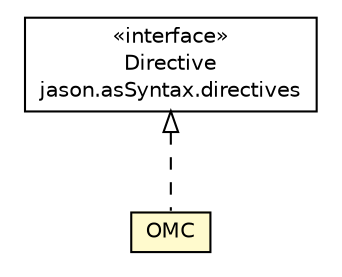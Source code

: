 #!/usr/local/bin/dot
#
# Class diagram 
# Generated by UMLGraph version R5_6_6-1-g9240c4 (http://www.umlgraph.org/)
#

digraph G {
	edge [fontname="Helvetica",fontsize=10,labelfontname="Helvetica",labelfontsize=10];
	node [fontname="Helvetica",fontsize=10,shape=plaintext];
	nodesep=0.25;
	ranksep=0.5;
	// jason.asSyntax.directives.Directive
	c36861 [label=<<table title="jason.asSyntax.directives.Directive" border="0" cellborder="1" cellspacing="0" cellpadding="2" port="p" href="../../directives/Directive.html">
		<tr><td><table border="0" cellspacing="0" cellpadding="1">
<tr><td align="center" balign="center"> &#171;interface&#187; </td></tr>
<tr><td align="center" balign="center"> Directive </td></tr>
<tr><td align="center" balign="center"> jason.asSyntax.directives </td></tr>
		</table></td></tr>
		</table>>, URL="../../directives/Directive.html", fontname="Helvetica", fontcolor="black", fontsize=10.0];
	// jason.asSyntax.patterns.goal.OMC
	c36865 [label=<<table title="jason.asSyntax.patterns.goal.OMC" border="0" cellborder="1" cellspacing="0" cellpadding="2" port="p" bgcolor="lemonChiffon" href="./OMC.html">
		<tr><td><table border="0" cellspacing="0" cellpadding="1">
<tr><td align="center" balign="center"> OMC </td></tr>
		</table></td></tr>
		</table>>, URL="./OMC.html", fontname="Helvetica", fontcolor="black", fontsize=10.0];
	//jason.asSyntax.patterns.goal.OMC implements jason.asSyntax.directives.Directive
	c36861:p -> c36865:p [dir=back,arrowtail=empty,style=dashed];
}

